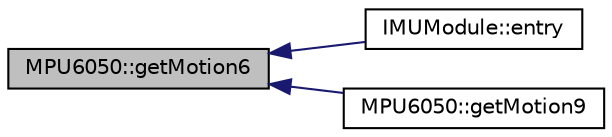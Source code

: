 digraph "MPU6050::getMotion6"
{
  edge [fontname="Helvetica",fontsize="10",labelfontname="Helvetica",labelfontsize="10"];
  node [fontname="Helvetica",fontsize="10",shape=record];
  rankdir="LR";
  Node320 [label="MPU6050::getMotion6",height=0.2,width=0.4,color="black", fillcolor="grey75", style="filled", fontcolor="black"];
  Node320 -> Node321 [dir="back",color="midnightblue",fontsize="10",style="solid",fontname="Helvetica"];
  Node321 [label="IMUModule::entry",height=0.2,width=0.4,color="black", fillcolor="white", style="filled",URL="$class_i_m_u_module.html#a784f495174be8c60b2d1e5a99bf508c9",tooltip="Called by the RTOS at the desired update rate. "];
  Node320 -> Node322 [dir="back",color="midnightblue",fontsize="10",style="solid",fontname="Helvetica"];
  Node322 [label="MPU6050::getMotion9",height=0.2,width=0.4,color="black", fillcolor="white", style="filled",URL="$class_m_p_u6050.html#aabfd2920e748016383e8124a4b32ad31",tooltip="Get raw 9-axis motion sensor readings (accel/gyro/compass). "];
}
